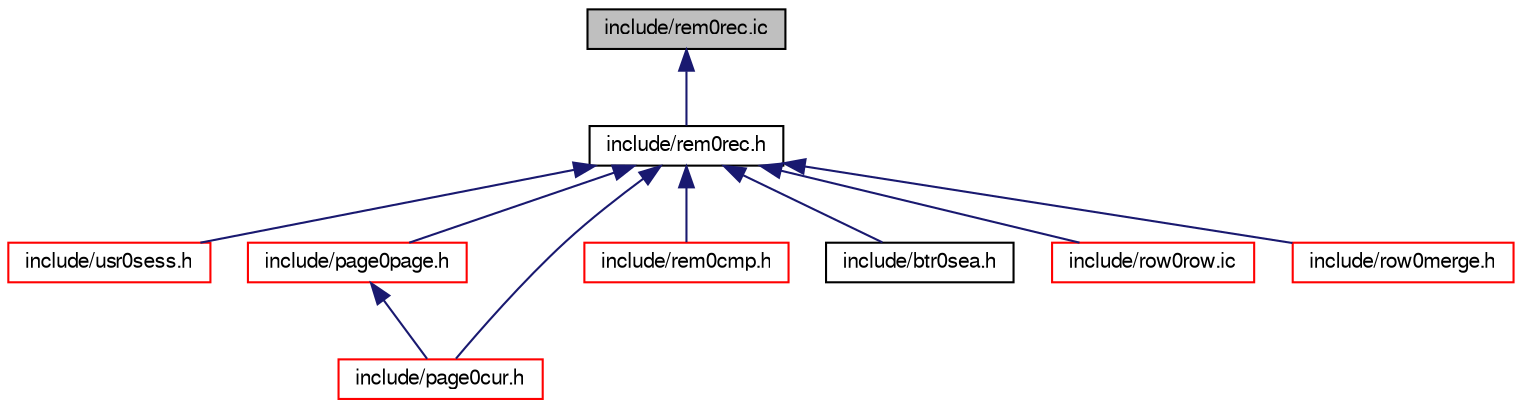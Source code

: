digraph "include/rem0rec.ic"
{
  bgcolor="transparent";
  edge [fontname="FreeSans",fontsize="10",labelfontname="FreeSans",labelfontsize="10"];
  node [fontname="FreeSans",fontsize="10",shape=record];
  Node1 [label="include/rem0rec.ic",height=0.2,width=0.4,color="black", fillcolor="grey75", style="filled" fontcolor="black"];
  Node1 -> Node2 [dir="back",color="midnightblue",fontsize="10",style="solid",fontname="FreeSans"];
  Node2 [label="include/rem0rec.h",height=0.2,width=0.4,color="black",URL="$rem0rec_8h.html"];
  Node2 -> Node3 [dir="back",color="midnightblue",fontsize="10",style="solid",fontname="FreeSans"];
  Node3 [label="include/usr0sess.h",height=0.2,width=0.4,color="red",URL="$usr0sess_8h.html"];
  Node2 -> Node4 [dir="back",color="midnightblue",fontsize="10",style="solid",fontname="FreeSans"];
  Node4 [label="include/page0page.h",height=0.2,width=0.4,color="red",URL="$page0page_8h.html"];
  Node4 -> Node5 [dir="back",color="midnightblue",fontsize="10",style="solid",fontname="FreeSans"];
  Node5 [label="include/page0cur.h",height=0.2,width=0.4,color="red",URL="$page0cur_8h.html"];
  Node2 -> Node6 [dir="back",color="midnightblue",fontsize="10",style="solid",fontname="FreeSans"];
  Node6 [label="include/rem0cmp.h",height=0.2,width=0.4,color="red",URL="$rem0cmp_8h.html"];
  Node2 -> Node5 [dir="back",color="midnightblue",fontsize="10",style="solid",fontname="FreeSans"];
  Node2 -> Node7 [dir="back",color="midnightblue",fontsize="10",style="solid",fontname="FreeSans"];
  Node7 [label="include/btr0sea.h",height=0.2,width=0.4,color="black",URL="$btr0sea_8h.html"];
  Node2 -> Node8 [dir="back",color="midnightblue",fontsize="10",style="solid",fontname="FreeSans"];
  Node8 [label="include/row0row.ic",height=0.2,width=0.4,color="red",URL="$row0row_8ic.html"];
  Node2 -> Node9 [dir="back",color="midnightblue",fontsize="10",style="solid",fontname="FreeSans"];
  Node9 [label="include/row0merge.h",height=0.2,width=0.4,color="red",URL="$row0merge_8h.html"];
}

